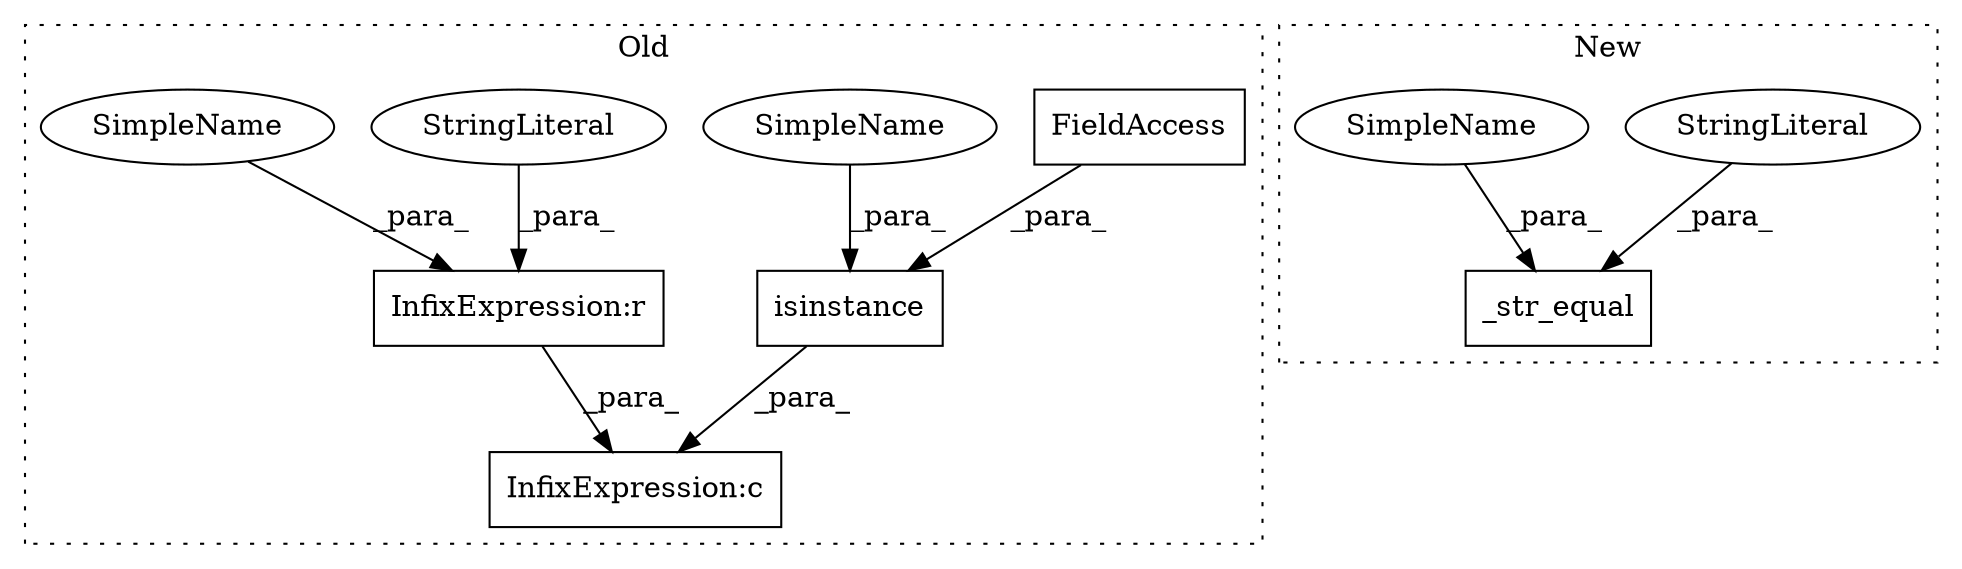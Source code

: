 digraph G {
subgraph cluster0 {
1 [label="isinstance" a="32" s="21577,21608" l="11,1" shape="box"];
3 [label="InfixExpression:c" a="27" s="21609" l="4" shape="box"];
5 [label="InfixExpression:r" a="27" s="21617" l="4" shape="box"];
6 [label="StringLiteral" a="45" s="21621" l="6" shape="ellipse"];
7 [label="FieldAccess" a="22" s="21592" l="16" shape="box"];
8 [label="SimpleName" a="42" s="21588" l="3" shape="ellipse"];
9 [label="SimpleName" a="42" s="21614" l="3" shape="ellipse"];
label = "Old";
style="dotted";
}
subgraph cluster1 {
2 [label="_str_equal" a="32" s="21565,21586" l="11,1" shape="box"];
4 [label="StringLiteral" a="45" s="21580" l="6" shape="ellipse"];
10 [label="SimpleName" a="42" s="21576" l="3" shape="ellipse"];
label = "New";
style="dotted";
}
1 -> 3 [label="_para_"];
4 -> 2 [label="_para_"];
5 -> 3 [label="_para_"];
6 -> 5 [label="_para_"];
7 -> 1 [label="_para_"];
8 -> 1 [label="_para_"];
9 -> 5 [label="_para_"];
10 -> 2 [label="_para_"];
}
